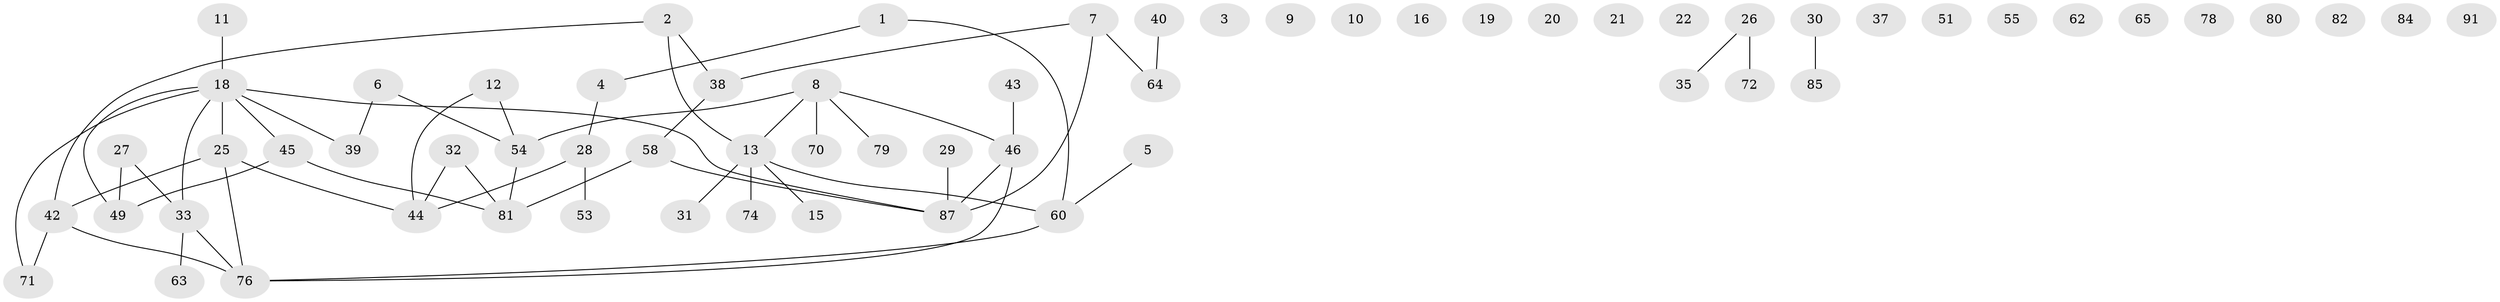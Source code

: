 // original degree distribution, {2: 0.2717391304347826, 3: 0.14130434782608695, 0: 0.17391304347826086, 1: 0.2717391304347826, 4: 0.07608695652173914, 5: 0.043478260869565216, 6: 0.021739130434782608}
// Generated by graph-tools (version 1.1) at 2025/41/03/06/25 10:41:22]
// undirected, 64 vertices, 59 edges
graph export_dot {
graph [start="1"]
  node [color=gray90,style=filled];
  1;
  2 [super="+36"];
  3;
  4 [super="+75"];
  5;
  6;
  7 [super="+14"];
  8 [super="+17"];
  9 [super="+24"];
  10 [super="+73"];
  11;
  12 [super="+23"];
  13 [super="+50"];
  15 [super="+34"];
  16;
  18 [super="+57"];
  19;
  20;
  21;
  22;
  25 [super="+47"];
  26 [super="+69"];
  27 [super="+52"];
  28;
  29;
  30;
  31;
  32;
  33 [super="+59"];
  35 [super="+61"];
  37;
  38;
  39 [super="+66"];
  40 [super="+41"];
  42;
  43;
  44 [super="+67"];
  45;
  46 [super="+48"];
  49 [super="+56"];
  51;
  53;
  54 [super="+68"];
  55;
  58;
  60 [super="+83"];
  62;
  63;
  64;
  65;
  70;
  71 [super="+77"];
  72;
  74 [super="+86"];
  76 [super="+92"];
  78;
  79 [super="+89"];
  80;
  81 [super="+88"];
  82;
  84;
  85;
  87 [super="+90"];
  91;
  1 -- 60;
  1 -- 4;
  2 -- 38;
  2 -- 42;
  2 -- 13;
  4 -- 28;
  5 -- 60;
  6 -- 39;
  6 -- 54;
  7 -- 38;
  7 -- 64;
  7 -- 87;
  8 -- 46;
  8 -- 70;
  8 -- 79;
  8 -- 13;
  8 -- 54;
  11 -- 18;
  12 -- 44;
  12 -- 54;
  13 -- 74;
  13 -- 31;
  13 -- 60;
  13 -- 15;
  18 -- 39;
  18 -- 71;
  18 -- 33;
  18 -- 49;
  18 -- 87;
  18 -- 25;
  18 -- 45;
  25 -- 76;
  25 -- 42;
  25 -- 44;
  26 -- 72;
  26 -- 35;
  27 -- 33;
  27 -- 49;
  28 -- 53;
  28 -- 44;
  29 -- 87;
  30 -- 85;
  32 -- 44;
  32 -- 81;
  33 -- 63;
  33 -- 76;
  38 -- 58;
  40 -- 64;
  42 -- 71;
  42 -- 76;
  43 -- 46;
  45 -- 81;
  45 -- 49;
  46 -- 87;
  46 -- 76;
  54 -- 81;
  58 -- 81;
  58 -- 87;
  60 -- 76;
}
